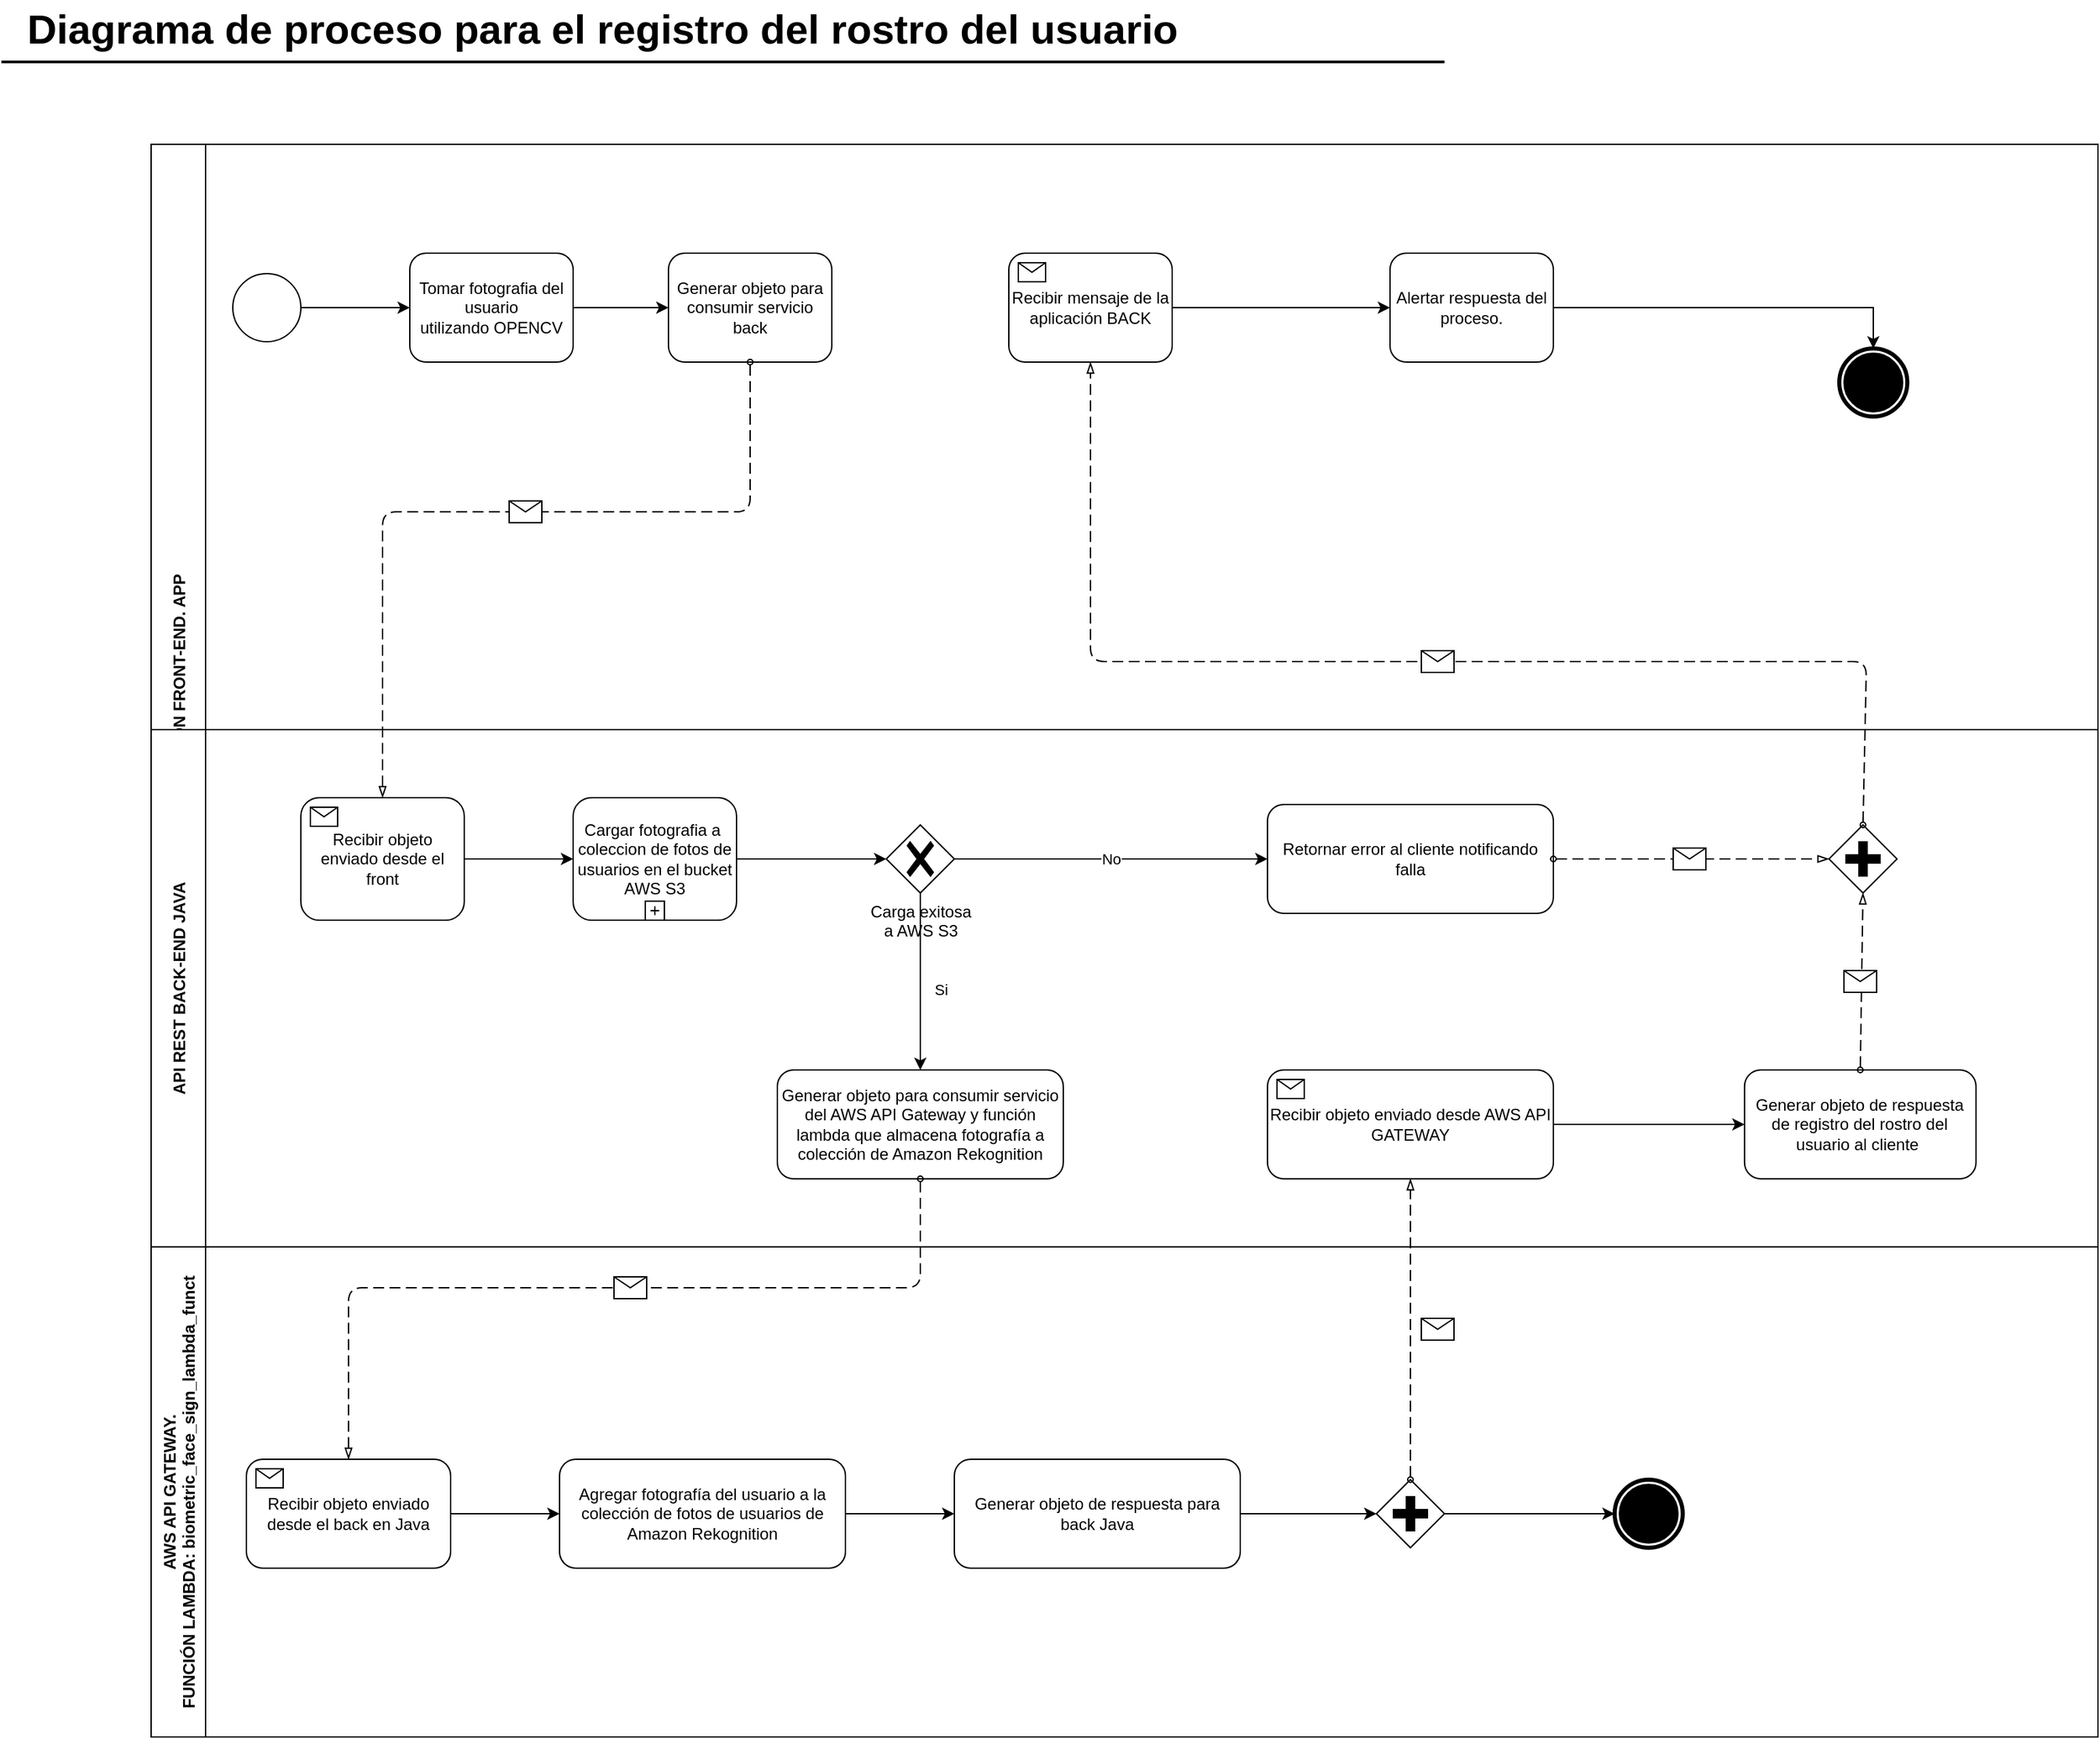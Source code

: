 <mxfile version="14.9.1" type="github">
  <diagram name="Page-1" id="2a216829-ef6e-dabb-86c1-c78162f3ba2b">
    <mxGraphModel dx="1021" dy="529" grid="1" gridSize="10" guides="1" tooltips="1" connect="1" arrows="1" fold="1" page="1" pageScale="1" pageWidth="850" pageHeight="1100" background="none" math="0" shadow="0">
      <root>
        <mxCell id="0" />
        <mxCell id="1" parent="0" />
        <mxCell id="7a84cebc1def654-14" value="Recibir mensaje de la aplicación BACK" style="html=1;whiteSpace=wrap;rounded=1;" parent="1" vertex="1">
          <mxGeometry x="780" y="250" width="120" height="80" as="geometry" />
        </mxCell>
        <mxCell id="7a84cebc1def654-15" value="" style="html=1;shape=message;" parent="7a84cebc1def654-14" vertex="1">
          <mxGeometry width="20" height="14" relative="1" as="geometry">
            <mxPoint x="7" y="7" as="offset" />
          </mxGeometry>
        </mxCell>
        <mxCell id="7a84cebc1def654-39" style="edgeStyle=orthogonalEdgeStyle;rounded=0;html=1;jettySize=auto;orthogonalLoop=1;" parent="1" source="7a84cebc1def654-2" edge="1">
          <mxGeometry relative="1" as="geometry">
            <mxPoint x="530" y="290" as="targetPoint" />
          </mxGeometry>
        </mxCell>
        <mxCell id="7a84cebc1def654-40" style="edgeStyle=orthogonalEdgeStyle;rounded=0;html=1;jettySize=auto;orthogonalLoop=1;entryX=0;entryY=0.5;entryDx=0;entryDy=0;" parent="1" source="7a84cebc1def654-14" target="gljZcddLvCCn_Omq8tP8-19" edge="1">
          <mxGeometry relative="1" as="geometry">
            <mxPoint x="970" y="290" as="targetPoint" />
          </mxGeometry>
        </mxCell>
        <mxCell id="gljZcddLvCCn_Omq8tP8-1" value="APLICACION FRONT-END. APP" style="swimlane;horizontal=0;startSize=40;" vertex="1" parent="1">
          <mxGeometry x="150" y="170" width="1430" height="810" as="geometry">
            <mxRectangle x="150" y="170" width="30" height="260" as="alternateBounds" />
          </mxGeometry>
        </mxCell>
        <mxCell id="gljZcddLvCCn_Omq8tP8-4" value="Generar objeto para consumir servicio back" style="shape=ext;rounded=1;html=1;whiteSpace=wrap;" vertex="1" parent="gljZcddLvCCn_Omq8tP8-1">
          <mxGeometry x="380" y="80" width="120" height="80" as="geometry" />
        </mxCell>
        <mxCell id="gljZcddLvCCn_Omq8tP8-2" value="API REST BACK-END JAVA" style="swimlane;horizontal=0;startSize=40;" vertex="1" parent="gljZcddLvCCn_Omq8tP8-1">
          <mxGeometry y="430" width="1430" height="380" as="geometry" />
        </mxCell>
        <mxCell id="7a84cebc1def654-20" value="Recibir objeto enviado desde el front" style="html=1;whiteSpace=wrap;rounded=1;" parent="gljZcddLvCCn_Omq8tP8-2" vertex="1">
          <mxGeometry x="110" y="50" width="120" height="90" as="geometry" />
        </mxCell>
        <mxCell id="7a84cebc1def654-21" value="" style="html=1;shape=message;" parent="7a84cebc1def654-20" vertex="1">
          <mxGeometry width="20" height="14" relative="1" as="geometry">
            <mxPoint x="7" y="7" as="offset" />
          </mxGeometry>
        </mxCell>
        <mxCell id="gljZcddLvCCn_Omq8tP8-7" value="Cargar fotografia a&amp;nbsp; coleccion de fotos de usuarios en el bucket AWS S3" style="html=1;whiteSpace=wrap;rounded=1;" vertex="1" parent="gljZcddLvCCn_Omq8tP8-2">
          <mxGeometry x="310" y="50" width="120" height="90" as="geometry" />
        </mxCell>
        <mxCell id="gljZcddLvCCn_Omq8tP8-8" value="" style="html=1;shape=plus;" vertex="1" parent="gljZcddLvCCn_Omq8tP8-7">
          <mxGeometry x="0.5" y="1" width="14" height="14" relative="1" as="geometry">
            <mxPoint x="-7" y="-14" as="offset" />
          </mxGeometry>
        </mxCell>
        <mxCell id="gljZcddLvCCn_Omq8tP8-9" style="edgeStyle=orthogonalEdgeStyle;rounded=0;html=1;jettySize=auto;orthogonalLoop=1;exitX=1;exitY=0.5;exitDx=0;exitDy=0;entryX=0;entryY=0.5;entryDx=0;entryDy=0;" edge="1" parent="gljZcddLvCCn_Omq8tP8-2" source="7a84cebc1def654-20" target="gljZcddLvCCn_Omq8tP8-7">
          <mxGeometry relative="1" as="geometry">
            <mxPoint x="290" y="55" as="sourcePoint" />
            <mxPoint x="290" y="145" as="targetPoint" />
          </mxGeometry>
        </mxCell>
        <mxCell id="gljZcddLvCCn_Omq8tP8-10" style="edgeStyle=orthogonalEdgeStyle;rounded=0;html=1;jettySize=auto;orthogonalLoop=1;exitX=1;exitY=0.5;exitDx=0;exitDy=0;entryX=0;entryY=0.5;entryDx=0;entryDy=0;entryPerimeter=0;" edge="1" parent="gljZcddLvCCn_Omq8tP8-2" source="gljZcddLvCCn_Omq8tP8-7" target="gljZcddLvCCn_Omq8tP8-13">
          <mxGeometry relative="1" as="geometry">
            <mxPoint x="490" y="95.0" as="sourcePoint" />
            <mxPoint x="580" y="89.41" as="targetPoint" />
          </mxGeometry>
        </mxCell>
        <mxCell id="gljZcddLvCCn_Omq8tP8-13" value="Carga exitosa &lt;br&gt;a AWS S3" style="points=[[0.25,0.25,0],[0.5,0,0],[0.75,0.25,0],[1,0.5,0],[0.75,0.75,0],[0.5,1,0],[0.25,0.75,0],[0,0.5,0]];shape=mxgraph.bpmn.gateway2;html=1;verticalLabelPosition=bottom;labelBackgroundColor=#ffffff;verticalAlign=top;align=center;perimeter=rhombusPerimeter;outlineConnect=0;outline=none;symbol=none;gwType=exclusive;" vertex="1" parent="gljZcddLvCCn_Omq8tP8-2">
          <mxGeometry x="540" y="70" width="50" height="50" as="geometry" />
        </mxCell>
        <mxCell id="gljZcddLvCCn_Omq8tP8-14" value="Si" style="edgeStyle=orthogonalEdgeStyle;rounded=0;html=1;jettySize=auto;orthogonalLoop=1;exitX=0.5;exitY=1;exitDx=0;exitDy=0;exitPerimeter=0;entryX=0.5;entryY=0;entryDx=0;entryDy=0;" edge="1" parent="gljZcddLvCCn_Omq8tP8-2" source="gljZcddLvCCn_Omq8tP8-13" target="gljZcddLvCCn_Omq8tP8-15">
          <mxGeometry x="0.077" y="15" relative="1" as="geometry">
            <mxPoint x="615" y="130" as="sourcePoint" />
            <mxPoint x="580" y="180" as="targetPoint" />
            <Array as="points">
              <mxPoint x="565" y="200" />
            </Array>
            <mxPoint y="1" as="offset" />
          </mxGeometry>
        </mxCell>
        <mxCell id="gljZcddLvCCn_Omq8tP8-17" value="Retornar error al cliente notificando falla" style="shape=ext;rounded=1;html=1;whiteSpace=wrap;" vertex="1" parent="gljZcddLvCCn_Omq8tP8-2">
          <mxGeometry x="820" y="55" width="210" height="80" as="geometry" />
        </mxCell>
        <mxCell id="gljZcddLvCCn_Omq8tP8-16" value="No" style="edgeStyle=orthogonalEdgeStyle;rounded=0;html=1;jettySize=auto;orthogonalLoop=1;exitX=1;exitY=0.5;exitDx=0;exitDy=0;exitPerimeter=0;entryX=0;entryY=0.5;entryDx=0;entryDy=0;" edge="1" parent="gljZcddLvCCn_Omq8tP8-2" source="gljZcddLvCCn_Omq8tP8-13" target="gljZcddLvCCn_Omq8tP8-17">
          <mxGeometry relative="1" as="geometry">
            <mxPoint x="540" y="105.0" as="sourcePoint" />
            <mxPoint x="520" y="200" as="targetPoint" />
          </mxGeometry>
        </mxCell>
        <mxCell id="gljZcddLvCCn_Omq8tP8-23" value="" style="points=[[0.25,0.25,0],[0.5,0,0],[0.75,0.25,0],[1,0.5,0],[0.75,0.75,0],[0.5,1,0],[0.25,0.75,0],[0,0.5,0]];shape=mxgraph.bpmn.gateway2;html=1;verticalLabelPosition=bottom;labelBackgroundColor=#ffffff;verticalAlign=top;align=center;perimeter=rhombusPerimeter;outlineConnect=0;outline=none;symbol=none;gwType=parallel;" vertex="1" parent="gljZcddLvCCn_Omq8tP8-2">
          <mxGeometry x="1232.41" y="70" width="50" height="50" as="geometry" />
        </mxCell>
        <mxCell id="gljZcddLvCCn_Omq8tP8-21" value="" style="endArrow=blockThin;html=1;labelPosition=left;verticalLabelPosition=middle;align=right;verticalAlign=middle;dashed=1;dashPattern=8 4;endFill=0;startArrow=oval;startFill=0;endSize=6;startSize=4;entryX=0;entryY=0.5;entryDx=0;entryDy=0;entryPerimeter=0;exitX=1;exitY=0.5;exitDx=0;exitDy=0;" edge="1" parent="gljZcddLvCCn_Omq8tP8-2" source="gljZcddLvCCn_Omq8tP8-17" target="gljZcddLvCCn_Omq8tP8-23">
          <mxGeometry relative="1" as="geometry">
            <mxPoint x="860" y="100" as="sourcePoint" />
            <mxPoint x="1210" y="140" as="targetPoint" />
            <Array as="points" />
          </mxGeometry>
        </mxCell>
        <mxCell id="gljZcddLvCCn_Omq8tP8-22" value="" style="shape=message;html=1;outlineConnect=0;labelPosition=left;verticalLabelPosition=middle;align=right;verticalAlign=middle;spacingRight=5;labelBackgroundColor=#ffffff;" vertex="1" parent="gljZcddLvCCn_Omq8tP8-21">
          <mxGeometry width="24" height="16" relative="1" as="geometry">
            <mxPoint x="-13" y="-8" as="offset" />
          </mxGeometry>
        </mxCell>
        <mxCell id="gljZcddLvCCn_Omq8tP8-15" value="Generar objeto para consumir servicio del AWS API Gateway y función lambda que almacena fotografía a colección de Amazon Rekognition" style="shape=ext;rounded=1;html=1;whiteSpace=wrap;" vertex="1" parent="gljZcddLvCCn_Omq8tP8-2">
          <mxGeometry x="460" y="250" width="210" height="80" as="geometry" />
        </mxCell>
        <mxCell id="gljZcddLvCCn_Omq8tP8-54" value="Recibir objeto enviado desde AWS API GATEWAY" style="html=1;whiteSpace=wrap;rounded=1;" vertex="1" parent="gljZcddLvCCn_Omq8tP8-2">
          <mxGeometry x="820" y="250" width="210" height="80" as="geometry" />
        </mxCell>
        <mxCell id="gljZcddLvCCn_Omq8tP8-55" value="" style="html=1;shape=message;" vertex="1" parent="gljZcddLvCCn_Omq8tP8-54">
          <mxGeometry width="20" height="14" relative="1" as="geometry">
            <mxPoint x="7" y="7" as="offset" />
          </mxGeometry>
        </mxCell>
        <mxCell id="gljZcddLvCCn_Omq8tP8-63" value="Generar objeto de respuesta de registro del rostro del usuario al cliente&amp;nbsp;" style="shape=ext;rounded=1;html=1;whiteSpace=wrap;" vertex="1" parent="gljZcddLvCCn_Omq8tP8-2">
          <mxGeometry x="1170.41" y="250" width="170" height="80" as="geometry" />
        </mxCell>
        <mxCell id="gljZcddLvCCn_Omq8tP8-64" style="edgeStyle=orthogonalEdgeStyle;rounded=0;html=1;jettySize=auto;orthogonalLoop=1;exitX=1;exitY=0.5;exitDx=0;exitDy=0;entryX=0;entryY=0.5;entryDx=0;entryDy=0;" edge="1" parent="gljZcddLvCCn_Omq8tP8-2" source="gljZcddLvCCn_Omq8tP8-54" target="gljZcddLvCCn_Omq8tP8-63">
          <mxGeometry relative="1" as="geometry">
            <mxPoint x="1030" y="370.0" as="sourcePoint" />
            <mxPoint x="1140" y="370.0" as="targetPoint" />
          </mxGeometry>
        </mxCell>
        <mxCell id="gljZcddLvCCn_Omq8tP8-65" value="" style="endArrow=blockThin;html=1;labelPosition=left;verticalLabelPosition=middle;align=right;verticalAlign=middle;dashed=1;dashPattern=8 4;endFill=0;startArrow=oval;startFill=0;endSize=6;startSize=4;entryX=0.5;entryY=1;entryDx=0;entryDy=0;entryPerimeter=0;exitX=0.5;exitY=0;exitDx=0;exitDy=0;" edge="1" parent="gljZcddLvCCn_Omq8tP8-2" source="gljZcddLvCCn_Omq8tP8-63" target="gljZcddLvCCn_Omq8tP8-23">
          <mxGeometry relative="1" as="geometry">
            <mxPoint x="1102.41" y="105.0" as="sourcePoint" />
            <mxPoint x="1242.41" y="105.0" as="targetPoint" />
            <Array as="points" />
          </mxGeometry>
        </mxCell>
        <mxCell id="gljZcddLvCCn_Omq8tP8-66" value="" style="shape=message;html=1;outlineConnect=0;labelPosition=left;verticalLabelPosition=middle;align=right;verticalAlign=middle;spacingRight=5;labelBackgroundColor=#ffffff;" vertex="1" parent="gljZcddLvCCn_Omq8tP8-65">
          <mxGeometry width="24" height="16" relative="1" as="geometry">
            <mxPoint x="-13" y="-8" as="offset" />
          </mxGeometry>
        </mxCell>
        <mxCell id="gljZcddLvCCn_Omq8tP8-11" value="" style="endArrow=blockThin;html=1;labelPosition=left;verticalLabelPosition=middle;align=right;verticalAlign=middle;dashed=1;dashPattern=8 4;endFill=0;startArrow=oval;startFill=0;endSize=6;startSize=4;exitX=0.5;exitY=1;exitDx=0;exitDy=0;entryX=0.5;entryY=0;entryDx=0;entryDy=0;" edge="1" parent="gljZcddLvCCn_Omq8tP8-1" source="gljZcddLvCCn_Omq8tP8-4" target="7a84cebc1def654-20">
          <mxGeometry relative="1" as="geometry">
            <mxPoint x="280" y="270" as="sourcePoint" />
            <mxPoint x="440" y="270" as="targetPoint" />
            <Array as="points">
              <mxPoint x="440" y="270" />
              <mxPoint x="170" y="270" />
            </Array>
          </mxGeometry>
        </mxCell>
        <mxCell id="gljZcddLvCCn_Omq8tP8-12" value="" style="shape=message;html=1;outlineConnect=0;labelPosition=left;verticalLabelPosition=middle;align=right;verticalAlign=middle;spacingRight=5;labelBackgroundColor=#ffffff;" vertex="1" parent="gljZcddLvCCn_Omq8tP8-11">
          <mxGeometry width="24" height="16" relative="1" as="geometry">
            <mxPoint x="8" y="-8" as="offset" />
          </mxGeometry>
        </mxCell>
        <mxCell id="gljZcddLvCCn_Omq8tP8-18" value="" style="points=[[0.145,0.145,0],[0.5,0,0],[0.855,0.145,0],[1,0.5,0],[0.855,0.855,0],[0.5,1,0],[0.145,0.855,0],[0,0.5,0]];shape=mxgraph.bpmn.event;html=1;verticalLabelPosition=bottom;labelBackgroundColor=#ffffff;verticalAlign=top;align=center;perimeter=ellipsePerimeter;outlineConnect=0;aspect=fixed;outline=end;symbol=terminate;" vertex="1" parent="gljZcddLvCCn_Omq8tP8-1">
          <mxGeometry x="1240" y="150" width="50" height="50" as="geometry" />
        </mxCell>
        <mxCell id="gljZcddLvCCn_Omq8tP8-19" value="Alertar respuesta del proceso." style="shape=ext;rounded=1;html=1;whiteSpace=wrap;" vertex="1" parent="gljZcddLvCCn_Omq8tP8-1">
          <mxGeometry x="910" y="80" width="120" height="80" as="geometry" />
        </mxCell>
        <mxCell id="gljZcddLvCCn_Omq8tP8-20" style="edgeStyle=orthogonalEdgeStyle;rounded=0;html=1;jettySize=auto;orthogonalLoop=1;exitX=1;exitY=0.5;exitDx=0;exitDy=0;entryX=0.5;entryY=0;entryDx=0;entryDy=0;entryPerimeter=0;" edge="1" parent="gljZcddLvCCn_Omq8tP8-1" source="gljZcddLvCCn_Omq8tP8-19" target="gljZcddLvCCn_Omq8tP8-18">
          <mxGeometry relative="1" as="geometry">
            <mxPoint x="850" y="130" as="sourcePoint" />
            <mxPoint x="920" y="130" as="targetPoint" />
          </mxGeometry>
        </mxCell>
        <mxCell id="7a84cebc1def654-1" value="" style="shape=mxgraph.bpmn.shape;html=1;verticalLabelPosition=bottom;labelBackgroundColor=#ffffff;verticalAlign=top;perimeter=ellipsePerimeter;outline=standard;symbol=general;" parent="gljZcddLvCCn_Omq8tP8-1" vertex="1">
          <mxGeometry x="60" y="95" width="50" height="50" as="geometry" />
        </mxCell>
        <mxCell id="7a84cebc1def654-2" value="Tomar fotografia del usuario&lt;br&gt;&amp;nbsp;utilizando OPENCV&amp;nbsp;" style="shape=ext;rounded=1;html=1;whiteSpace=wrap;" parent="gljZcddLvCCn_Omq8tP8-1" vertex="1">
          <mxGeometry x="190" y="80" width="120" height="80" as="geometry" />
        </mxCell>
        <mxCell id="7a84cebc1def654-36" style="edgeStyle=orthogonalEdgeStyle;rounded=0;html=1;jettySize=auto;orthogonalLoop=1;" parent="gljZcddLvCCn_Omq8tP8-1" source="7a84cebc1def654-1" target="7a84cebc1def654-2" edge="1">
          <mxGeometry relative="1" as="geometry" />
        </mxCell>
        <mxCell id="gljZcddLvCCn_Omq8tP8-24" value="" style="endArrow=blockThin;html=1;labelPosition=left;verticalLabelPosition=middle;align=right;verticalAlign=middle;dashed=1;dashPattern=8 4;endFill=0;startArrow=oval;startFill=0;endSize=6;startSize=4;exitX=0.5;exitY=0;exitDx=0;exitDy=0;exitPerimeter=0;entryX=0.5;entryY=1;entryDx=0;entryDy=0;" edge="1" parent="1" source="gljZcddLvCCn_Omq8tP8-23" target="7a84cebc1def654-14">
          <mxGeometry relative="1" as="geometry">
            <mxPoint x="947" y="810.0" as="sourcePoint" />
            <mxPoint x="1060" y="490" as="targetPoint" />
            <Array as="points">
              <mxPoint x="1410" y="550" />
              <mxPoint x="840" y="550" />
            </Array>
          </mxGeometry>
        </mxCell>
        <mxCell id="gljZcddLvCCn_Omq8tP8-25" value="" style="shape=message;html=1;outlineConnect=0;labelPosition=left;verticalLabelPosition=middle;align=right;verticalAlign=middle;spacingRight=5;labelBackgroundColor=#ffffff;" vertex="1" parent="gljZcddLvCCn_Omq8tP8-24">
          <mxGeometry width="24" height="16" relative="1" as="geometry">
            <mxPoint x="8" y="-8" as="offset" />
          </mxGeometry>
        </mxCell>
        <mxCell id="gljZcddLvCCn_Omq8tP8-41" value="AWS API GATEWAY. &#xa;FUNCIÓN LAMBDA: biometric_face_sign_lambda_funct" style="swimlane;horizontal=0;startSize=40;" vertex="1" parent="1">
          <mxGeometry x="150" y="980" width="1430" height="360" as="geometry" />
        </mxCell>
        <mxCell id="gljZcddLvCCn_Omq8tP8-44" value="Recibir objeto enviado desde el back en Java" style="html=1;whiteSpace=wrap;rounded=1;" vertex="1" parent="gljZcddLvCCn_Omq8tP8-41">
          <mxGeometry x="70" y="156" width="150" height="80" as="geometry" />
        </mxCell>
        <mxCell id="gljZcddLvCCn_Omq8tP8-45" value="" style="html=1;shape=message;" vertex="1" parent="gljZcddLvCCn_Omq8tP8-44">
          <mxGeometry width="20" height="14" relative="1" as="geometry">
            <mxPoint x="7" y="7" as="offset" />
          </mxGeometry>
        </mxCell>
        <mxCell id="gljZcddLvCCn_Omq8tP8-48" value="Agregar fotografía del usuario a la colección de fotos de usuarios de Amazon Rekognition" style="shape=ext;rounded=1;html=1;whiteSpace=wrap;" vertex="1" parent="gljZcddLvCCn_Omq8tP8-41">
          <mxGeometry x="300" y="156" width="210" height="80" as="geometry" />
        </mxCell>
        <mxCell id="gljZcddLvCCn_Omq8tP8-49" style="edgeStyle=orthogonalEdgeStyle;rounded=0;html=1;jettySize=auto;orthogonalLoop=1;exitX=1;exitY=0.5;exitDx=0;exitDy=0;entryX=0;entryY=0.5;entryDx=0;entryDy=0;" edge="1" parent="gljZcddLvCCn_Omq8tP8-41" source="gljZcddLvCCn_Omq8tP8-44" target="gljZcddLvCCn_Omq8tP8-48">
          <mxGeometry relative="1" as="geometry">
            <mxPoint x="260" y="179.41" as="sourcePoint" />
            <mxPoint x="340" y="179.41" as="targetPoint" />
          </mxGeometry>
        </mxCell>
        <mxCell id="gljZcddLvCCn_Omq8tP8-50" value="Generar objeto de respuesta para back Java" style="shape=ext;rounded=1;html=1;whiteSpace=wrap;" vertex="1" parent="gljZcddLvCCn_Omq8tP8-41">
          <mxGeometry x="590" y="156" width="210" height="80" as="geometry" />
        </mxCell>
        <mxCell id="gljZcddLvCCn_Omq8tP8-51" style="edgeStyle=orthogonalEdgeStyle;rounded=0;html=1;jettySize=auto;orthogonalLoop=1;exitX=1;exitY=0.5;exitDx=0;exitDy=0;entryX=0;entryY=0.5;entryDx=0;entryDy=0;" edge="1" parent="gljZcddLvCCn_Omq8tP8-41" source="gljZcddLvCCn_Omq8tP8-48" target="gljZcddLvCCn_Omq8tP8-50">
          <mxGeometry relative="1" as="geometry">
            <mxPoint x="570" y="195.41" as="sourcePoint" />
            <mxPoint x="630" y="200" as="targetPoint" />
          </mxGeometry>
        </mxCell>
        <mxCell id="gljZcddLvCCn_Omq8tP8-58" value="" style="points=[[0.25,0.25,0],[0.5,0,0],[0.75,0.25,0],[1,0.5,0],[0.75,0.75,0],[0.5,1,0],[0.25,0.75,0],[0,0.5,0]];shape=mxgraph.bpmn.gateway2;html=1;verticalLabelPosition=bottom;labelBackgroundColor=#ffffff;verticalAlign=top;align=center;perimeter=rhombusPerimeter;outlineConnect=0;outline=none;symbol=none;gwType=parallel;" vertex="1" parent="gljZcddLvCCn_Omq8tP8-41">
          <mxGeometry x="900" y="171" width="50" height="50" as="geometry" />
        </mxCell>
        <mxCell id="gljZcddLvCCn_Omq8tP8-59" style="edgeStyle=orthogonalEdgeStyle;rounded=0;html=1;jettySize=auto;orthogonalLoop=1;exitX=1;exitY=0.5;exitDx=0;exitDy=0;entryX=0;entryY=0.5;entryDx=0;entryDy=0;entryPerimeter=0;" edge="1" parent="gljZcddLvCCn_Omq8tP8-41" source="gljZcddLvCCn_Omq8tP8-50" target="gljZcddLvCCn_Omq8tP8-58">
          <mxGeometry relative="1" as="geometry">
            <mxPoint x="850" y="208.82" as="sourcePoint" />
            <mxPoint x="945" y="196" as="targetPoint" />
          </mxGeometry>
        </mxCell>
        <mxCell id="gljZcddLvCCn_Omq8tP8-61" value="" style="points=[[0.145,0.145,0],[0.5,0,0],[0.855,0.145,0],[1,0.5,0],[0.855,0.855,0],[0.5,1,0],[0.145,0.855,0],[0,0.5,0]];shape=mxgraph.bpmn.event;html=1;verticalLabelPosition=bottom;labelBackgroundColor=#ffffff;verticalAlign=top;align=center;perimeter=ellipsePerimeter;outlineConnect=0;aspect=fixed;outline=end;symbol=terminate;" vertex="1" parent="gljZcddLvCCn_Omq8tP8-41">
          <mxGeometry x="1075" y="171" width="50" height="50" as="geometry" />
        </mxCell>
        <mxCell id="gljZcddLvCCn_Omq8tP8-62" style="edgeStyle=orthogonalEdgeStyle;rounded=0;html=1;jettySize=auto;orthogonalLoop=1;entryX=0;entryY=0.5;entryDx=0;entryDy=0;entryPerimeter=0;exitX=1;exitY=0.5;exitDx=0;exitDy=0;exitPerimeter=0;" edge="1" parent="gljZcddLvCCn_Omq8tP8-41" source="gljZcddLvCCn_Omq8tP8-58" target="gljZcddLvCCn_Omq8tP8-61">
          <mxGeometry relative="1" as="geometry">
            <mxPoint x="1020" y="196" as="sourcePoint" />
            <mxPoint x="960" y="206" as="targetPoint" />
          </mxGeometry>
        </mxCell>
        <mxCell id="gljZcddLvCCn_Omq8tP8-46" value="" style="endArrow=blockThin;html=1;labelPosition=left;verticalLabelPosition=middle;align=right;verticalAlign=middle;dashed=1;dashPattern=8 4;endFill=0;startArrow=oval;startFill=0;endSize=6;startSize=4;entryX=0.5;entryY=0;entryDx=0;entryDy=0;exitX=0.5;exitY=1;exitDx=0;exitDy=0;" edge="1" parent="1" target="gljZcddLvCCn_Omq8tP8-44" source="gljZcddLvCCn_Omq8tP8-15">
          <mxGeometry relative="1" as="geometry">
            <mxPoint x="650" y="890" as="sourcePoint" />
            <mxPoint x="450" y="840" as="targetPoint" />
            <Array as="points">
              <mxPoint x="715" y="1010" />
              <mxPoint x="295" y="1010" />
            </Array>
          </mxGeometry>
        </mxCell>
        <mxCell id="gljZcddLvCCn_Omq8tP8-47" value="" style="shape=message;html=1;outlineConnect=0;labelPosition=left;verticalLabelPosition=middle;align=right;verticalAlign=middle;spacingRight=5;labelBackgroundColor=#ffffff;" vertex="1" parent="gljZcddLvCCn_Omq8tP8-46">
          <mxGeometry width="24" height="16" relative="1" as="geometry">
            <mxPoint x="8" y="-8" as="offset" />
          </mxGeometry>
        </mxCell>
        <mxCell id="gljZcddLvCCn_Omq8tP8-56" value="" style="endArrow=blockThin;html=1;labelPosition=left;verticalLabelPosition=middle;align=right;verticalAlign=middle;dashed=1;dashPattern=8 4;endFill=0;startArrow=oval;startFill=0;endSize=6;startSize=4;entryX=0.5;entryY=1;entryDx=0;entryDy=0;exitX=0.5;exitY=0;exitDx=0;exitDy=0;exitPerimeter=0;" edge="1" parent="1" target="gljZcddLvCCn_Omq8tP8-54" source="gljZcddLvCCn_Omq8tP8-58">
          <mxGeometry relative="1" as="geometry">
            <mxPoint x="1170" y="800" as="sourcePoint" />
            <mxPoint x="915" y="810" as="targetPoint" />
            <Array as="points">
              <mxPoint x="1075" y="1040" />
            </Array>
          </mxGeometry>
        </mxCell>
        <mxCell id="gljZcddLvCCn_Omq8tP8-57" value="" style="shape=message;html=1;outlineConnect=0;labelPosition=left;verticalLabelPosition=middle;align=right;verticalAlign=middle;spacingRight=5;labelBackgroundColor=#ffffff;" vertex="1" parent="gljZcddLvCCn_Omq8tP8-56">
          <mxGeometry width="24" height="16" relative="1" as="geometry">
            <mxPoint x="8" y="-8" as="offset" />
          </mxGeometry>
        </mxCell>
        <mxCell id="gljZcddLvCCn_Omq8tP8-67" value="Diagrama de proceso para el registro del rostro del usuario" style="text;html=1;resizable=0;points=[];autosize=1;align=left;verticalAlign=top;spacingTop=-4;fontSize=30;fontStyle=1" vertex="1" parent="1">
          <mxGeometry x="56.5" y="64.5" width="860" height="40" as="geometry" />
        </mxCell>
        <mxCell id="gljZcddLvCCn_Omq8tP8-69" value="" style="line;strokeWidth=2;html=1;fontSize=14;" vertex="1" parent="1">
          <mxGeometry x="40" y="104.5" width="1060" height="10" as="geometry" />
        </mxCell>
      </root>
    </mxGraphModel>
  </diagram>
</mxfile>
